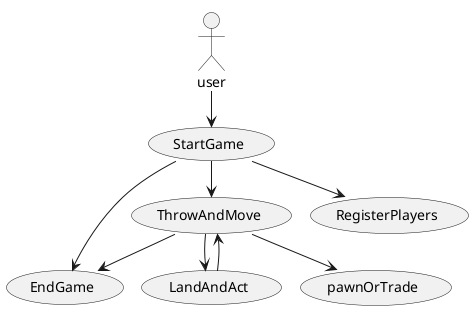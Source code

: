 @startuml
!pragma layout smetana

  actor user

  usecase "ThrowAndMove" as UC3
  usecase "StartGame" as UC1
  usecase "EndGame" as UC5
  usecase "RegisterPlayers" as UC2
  usecase "LandAndAct" as UC4
  usecase "pawnOrTrade" as UC6

user --> UC1
UC1 --> UC2
UC1 --> UC3
UC3 --> UC6
UC3 --> UC4
UC4 --> UC3
UC3 --> UC5
UC1 --> UC5
@enduml
